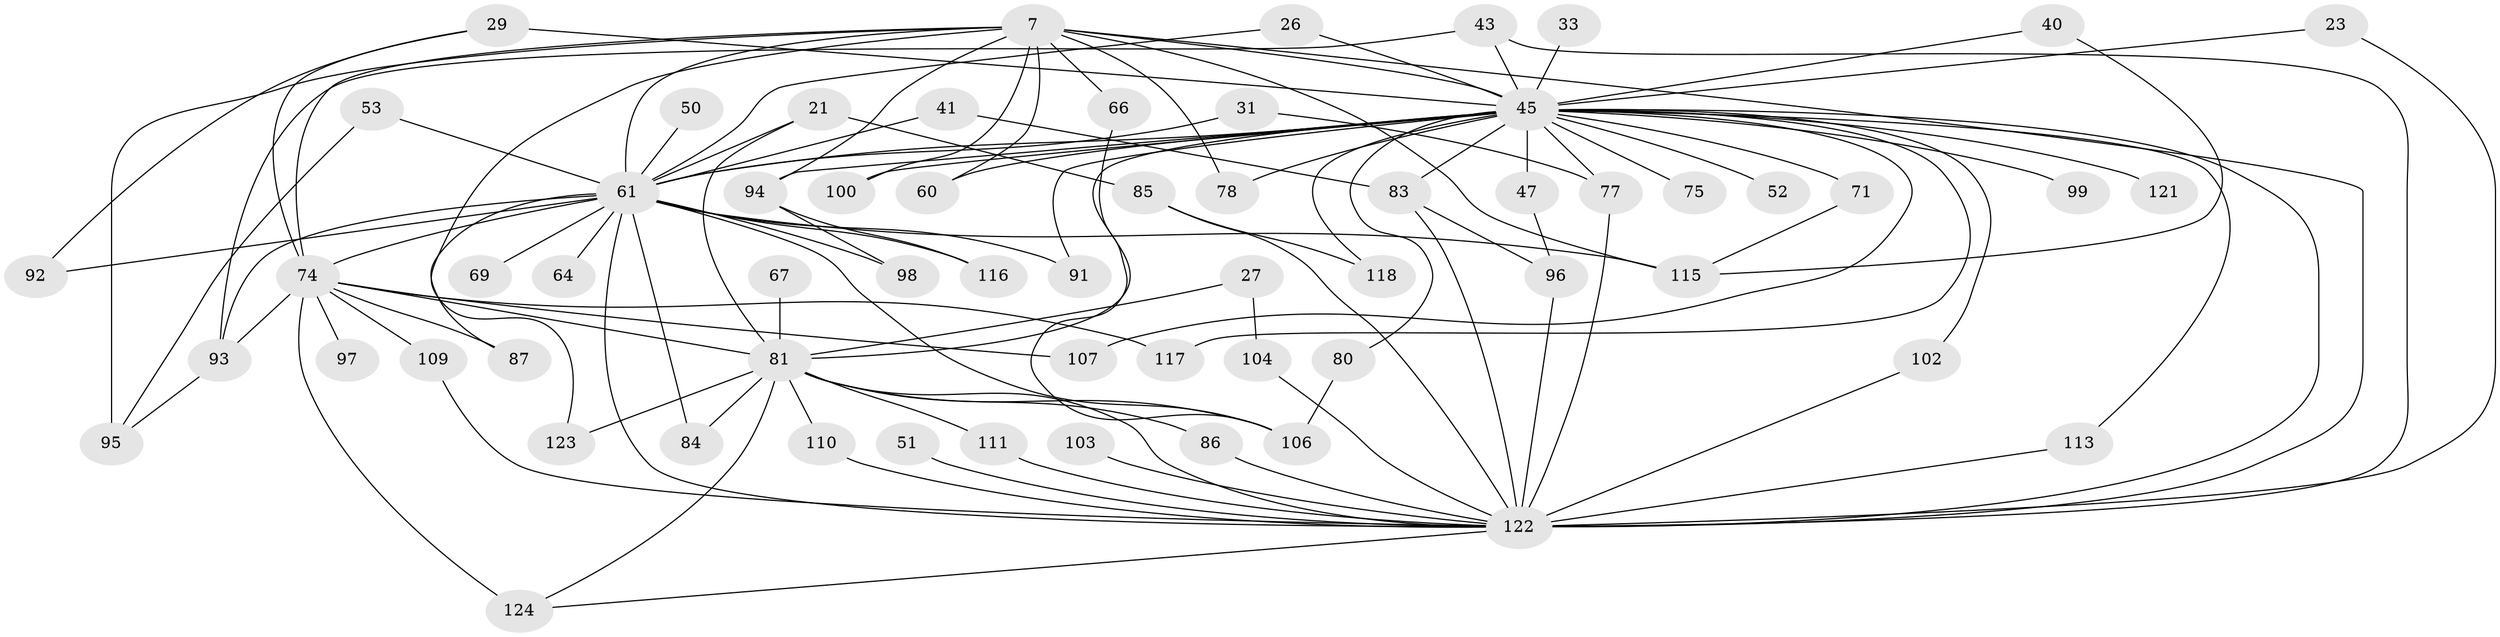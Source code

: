 // original degree distribution, {18: 0.016129032258064516, 16: 0.024193548387096774, 28: 0.008064516129032258, 25: 0.016129032258064516, 22: 0.016129032258064516, 5: 0.06451612903225806, 12: 0.008064516129032258, 6: 0.03225806451612903, 4: 0.08870967741935484, 8: 0.008064516129032258, 2: 0.5080645161290323, 3: 0.1935483870967742, 7: 0.016129032258064516}
// Generated by graph-tools (version 1.1) at 2025/44/03/09/25 04:44:56]
// undirected, 62 vertices, 112 edges
graph export_dot {
graph [start="1"]
  node [color=gray90,style=filled];
  7 [super="+6"];
  21 [super="+19"];
  23;
  26;
  27;
  29;
  31;
  33;
  40;
  41;
  43 [super="+24"];
  45 [super="+3+5"];
  47;
  50;
  51;
  52;
  53;
  60;
  61 [super="+17+9+2"];
  64;
  66;
  67;
  69;
  71;
  74 [super="+20+73"];
  75 [super="+36"];
  77 [super="+65"];
  78;
  80;
  81 [super="+18+68"];
  83 [super="+13"];
  84;
  85 [super="+59"];
  86;
  87;
  91;
  92;
  93 [super="+44+38"];
  94 [super="+49"];
  95 [super="+34"];
  96 [super="+76"];
  97;
  98;
  99;
  100;
  102;
  103;
  104;
  106 [super="+55+101"];
  107;
  109;
  110;
  111;
  113;
  115 [super="+15+22"];
  116;
  117 [super="+90"];
  118 [super="+70"];
  121 [super="+108"];
  122 [super="+14+120+10"];
  123;
  124 [super="+79"];
  7 -- 66 [weight=2];
  7 -- 94 [weight=2];
  7 -- 95 [weight=3];
  7 -- 123;
  7 -- 100;
  7 -- 78;
  7 -- 60;
  7 -- 115;
  7 -- 45 [weight=6];
  7 -- 61 [weight=6];
  7 -- 74 [weight=5];
  7 -- 122 [weight=7];
  21 -- 81;
  21 -- 61 [weight=2];
  21 -- 85;
  23 -- 45;
  23 -- 122;
  26 -- 45;
  26 -- 61;
  27 -- 104;
  27 -- 81 [weight=2];
  29 -- 92;
  29 -- 45 [weight=2];
  29 -- 74;
  31 -- 77;
  31 -- 61 [weight=2];
  33 -- 45 [weight=2];
  40 -- 115;
  40 -- 45;
  41 -- 83;
  41 -- 61;
  43 -- 93;
  43 -- 45 [weight=2];
  43 -- 122;
  45 -- 118 [weight=2];
  45 -- 121 [weight=3];
  45 -- 77 [weight=2];
  45 -- 78;
  45 -- 81 [weight=4];
  45 -- 94;
  45 -- 100;
  45 -- 107;
  45 -- 52 [weight=2];
  45 -- 71;
  45 -- 75 [weight=2];
  45 -- 80;
  45 -- 83 [weight=3];
  45 -- 91;
  45 -- 99 [weight=2];
  45 -- 102;
  45 -- 47 [weight=2];
  45 -- 113;
  45 -- 122 [weight=13];
  45 -- 60;
  45 -- 61 [weight=10];
  45 -- 117;
  47 -- 96;
  50 -- 61;
  51 -- 122 [weight=2];
  53 -- 95;
  53 -- 61;
  61 -- 69 [weight=2];
  61 -- 98;
  61 -- 115 [weight=3];
  61 -- 84;
  61 -- 87;
  61 -- 116;
  61 -- 91;
  61 -- 106 [weight=2];
  61 -- 74 [weight=4];
  61 -- 64;
  61 -- 92;
  61 -- 93;
  61 -- 122 [weight=11];
  66 -- 106;
  67 -- 81 [weight=2];
  71 -- 115;
  74 -- 87;
  74 -- 97;
  74 -- 107;
  74 -- 109;
  74 -- 81 [weight=3];
  74 -- 93;
  74 -- 117 [weight=2];
  74 -- 124 [weight=2];
  77 -- 122;
  80 -- 106;
  81 -- 111;
  81 -- 110;
  81 -- 84;
  81 -- 86;
  81 -- 123;
  81 -- 124;
  81 -- 106;
  81 -- 122 [weight=2];
  83 -- 96;
  83 -- 122;
  85 -- 118;
  85 -- 122 [weight=3];
  86 -- 122;
  93 -- 95;
  94 -- 98;
  94 -- 116;
  96 -- 122;
  102 -- 122;
  103 -- 122;
  104 -- 122;
  109 -- 122;
  110 -- 122;
  111 -- 122;
  113 -- 122;
  122 -- 124;
}
